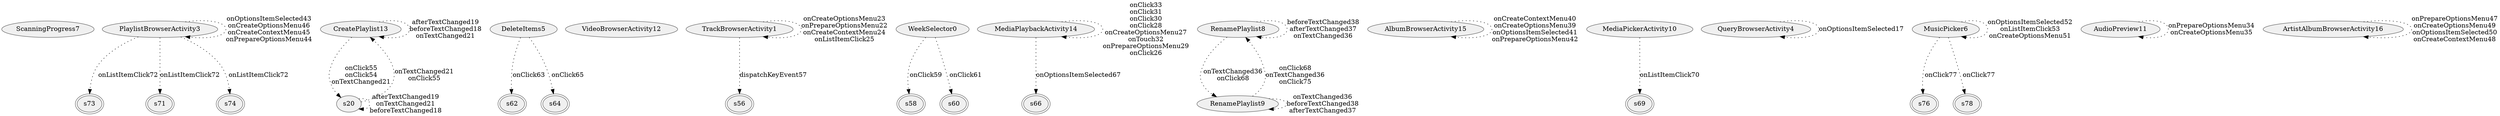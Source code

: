 digraph {
fontname="Helvetica";
node[style="filled,solid", colorscheme=greys3, fillcolor=1, color=3];
ScanningProgress7;
s73[peripheries=2];
CreatePlaylist13;
s62[peripheries=2];
VideoBrowserActivity12;
TrackBrowserActivity1;
WeekSelector0;
DeleteItems5;
MediaPlaybackActivity14;
RenamePlaylist8;
s20;
AlbumBrowserActivity15;
MediaPickerActivity10;
s71[peripheries=2];
s56[peripheries=2];
PlaylistBrowserActivity3;
s58[peripheries=2];
s69[peripheries=2];
RenamePlaylist9;
s74[peripheries=2];
QueryBrowserActivity4;
s76[peripheries=2];
s60[peripheries=2];
s66[peripheries=2];
s78[peripheries=2];
AudioPreview11;
s64[peripheries=2];
ArtistAlbumBrowserActivity16;
MusicPicker6;
QueryBrowserActivity4 -> QueryBrowserActivity4[label="onOptionsItemSelected17",style=dotted];
CreatePlaylist13 -> s20[label="onClick55
onClick54
onTextChanged21",style=dotted];
CreatePlaylist13 -> CreatePlaylist13[label="afterTextChanged19
beforeTextChanged18
onTextChanged21",style=dotted];
TrackBrowserActivity1 -> s56[label="dispatchKeyEvent57",style=dotted];
TrackBrowserActivity1 -> TrackBrowserActivity1[label="onCreateOptionsMenu23
onPrepareOptionsMenu22
onCreateContextMenu24
onListItemClick25",style=dotted];
WeekSelector0 -> s60[label="onClick61",style=dotted];
WeekSelector0 -> s58[label="onClick59",style=dotted];
DeleteItems5 -> s64[label="onClick65",style=dotted];
DeleteItems5 -> s62[label="onClick63",style=dotted];
MediaPlaybackActivity14 -> s66[label="onOptionsItemSelected67",style=dotted];
MediaPlaybackActivity14 -> MediaPlaybackActivity14[label="onClick33
onClick31
onClick30
onClick28
onCreateOptionsMenu27
onTouch32
onPrepareOptionsMenu29
onClick26",style=dotted];
AudioPreview11 -> AudioPreview11[label="onPrepareOptionsMenu34
onCreateOptionsMenu35",style=dotted];
RenamePlaylist8 -> RenamePlaylist8[label="beforeTextChanged38
afterTextChanged37
onTextChanged36",style=dotted];
RenamePlaylist8 -> RenamePlaylist9[label="onTextChanged36
onClick68",style=dotted];
s20 -> s20[label="afterTextChanged19
onTextChanged21
beforeTextChanged18",style=dotted];
s20 -> CreatePlaylist13[label="onTextChanged21
onClick55",style=dotted];
AlbumBrowserActivity15 -> AlbumBrowserActivity15[label="onCreateContextMenu40
onCreateOptionsMenu39
onOptionsItemSelected41
onPrepareOptionsMenu42",style=dotted];
MediaPickerActivity10 -> s69[label="onListItemClick70",style=dotted];
PlaylistBrowserActivity3 -> s74[label="onListItemClick72",style=dotted];
PlaylistBrowserActivity3 -> s73[label="onListItemClick72",style=dotted];
PlaylistBrowserActivity3 -> s71[label="onListItemClick72",style=dotted];
PlaylistBrowserActivity3 -> PlaylistBrowserActivity3[label="onOptionsItemSelected43
onCreateOptionsMenu46
onCreateContextMenu45
onPrepareOptionsMenu44",style=dotted];
ArtistAlbumBrowserActivity16 -> ArtistAlbumBrowserActivity16[label="onPrepareOptionsMenu47
onCreateOptionsMenu49
onOptionsItemSelected50
onCreateContextMenu48",style=dotted];
RenamePlaylist9 -> RenamePlaylist8[label="onClick68
onTextChanged36
onClick75",style=dotted];
RenamePlaylist9 -> RenamePlaylist9[label="onTextChanged36
beforeTextChanged38
afterTextChanged37",style=dotted];
MusicPicker6 -> s76[label="onClick77",style=dotted];
MusicPicker6 -> s78[label="onClick77",style=dotted];
MusicPicker6 -> MusicPicker6[label="onOptionsItemSelected52
onListItemClick53
onCreateOptionsMenu51",style=dotted];
}